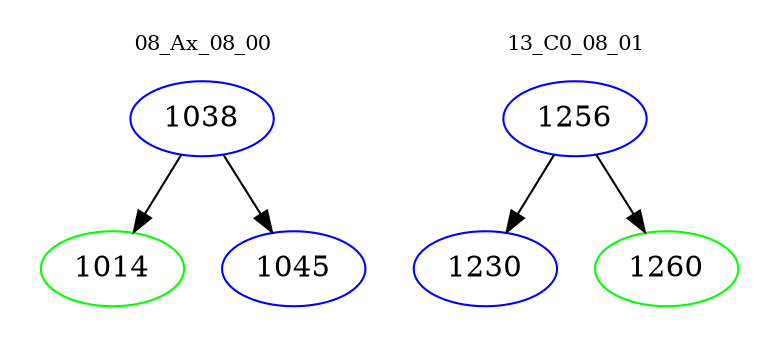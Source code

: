 digraph{
subgraph cluster_0 {
color = white
label = "08_Ax_08_00";
fontsize=10;
T0_1038 [label="1038", color="blue"]
T0_1038 -> T0_1014 [color="black"]
T0_1014 [label="1014", color="green"]
T0_1038 -> T0_1045 [color="black"]
T0_1045 [label="1045", color="blue"]
}
subgraph cluster_1 {
color = white
label = "13_C0_08_01";
fontsize=10;
T1_1256 [label="1256", color="blue"]
T1_1256 -> T1_1230 [color="black"]
T1_1230 [label="1230", color="blue"]
T1_1256 -> T1_1260 [color="black"]
T1_1260 [label="1260", color="green"]
}
}
